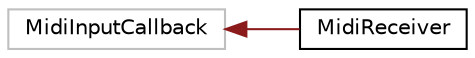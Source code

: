 digraph "Graphical Class Hierarchy"
{
 // INTERACTIVE_SVG=YES
 // LATEX_PDF_SIZE
  edge [fontname="Helvetica",fontsize="10",labelfontname="Helvetica",labelfontsize="10"];
  node [fontname="Helvetica",fontsize="10",shape=record];
  rankdir="LR";
  Node24 [label="MidiInputCallback",height=0.2,width=0.4,color="grey75", fillcolor="white", style="filled",tooltip=" "];
  Node24 -> Node0 [dir="back",color="firebrick4",fontsize="10",style="solid",fontname="Helvetica"];
  Node0 [label="MidiReceiver",height=0.2,width=0.4,color="black", fillcolor="white", style="filled",URL="$class_midi_receiver.html",tooltip=" "];
}
